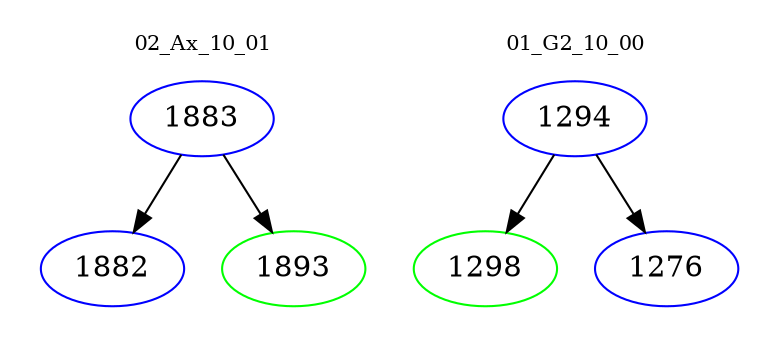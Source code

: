 digraph{
subgraph cluster_0 {
color = white
label = "02_Ax_10_01";
fontsize=10;
T0_1883 [label="1883", color="blue"]
T0_1883 -> T0_1882 [color="black"]
T0_1882 [label="1882", color="blue"]
T0_1883 -> T0_1893 [color="black"]
T0_1893 [label="1893", color="green"]
}
subgraph cluster_1 {
color = white
label = "01_G2_10_00";
fontsize=10;
T1_1294 [label="1294", color="blue"]
T1_1294 -> T1_1298 [color="black"]
T1_1298 [label="1298", color="green"]
T1_1294 -> T1_1276 [color="black"]
T1_1276 [label="1276", color="blue"]
}
}
